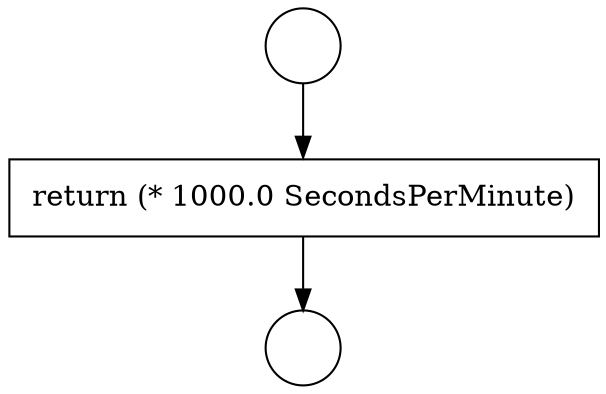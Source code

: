 digraph {
  node21718 [shape=circle label=" " color="black" fillcolor="white" style=filled]
  node21720 [shape=none, margin=0, label=<<font color="black">
    <table border="0" cellborder="1" cellspacing="0" cellpadding="10">
      <tr><td align="left">return (* 1000.0 SecondsPerMinute)</td></tr>
    </table>
  </font>> color="black" fillcolor="white" style=filled]
  node21719 [shape=circle label=" " color="black" fillcolor="white" style=filled]
  node21718 -> node21720 [ color="black"]
  node21720 -> node21719 [ color="black"]
}
